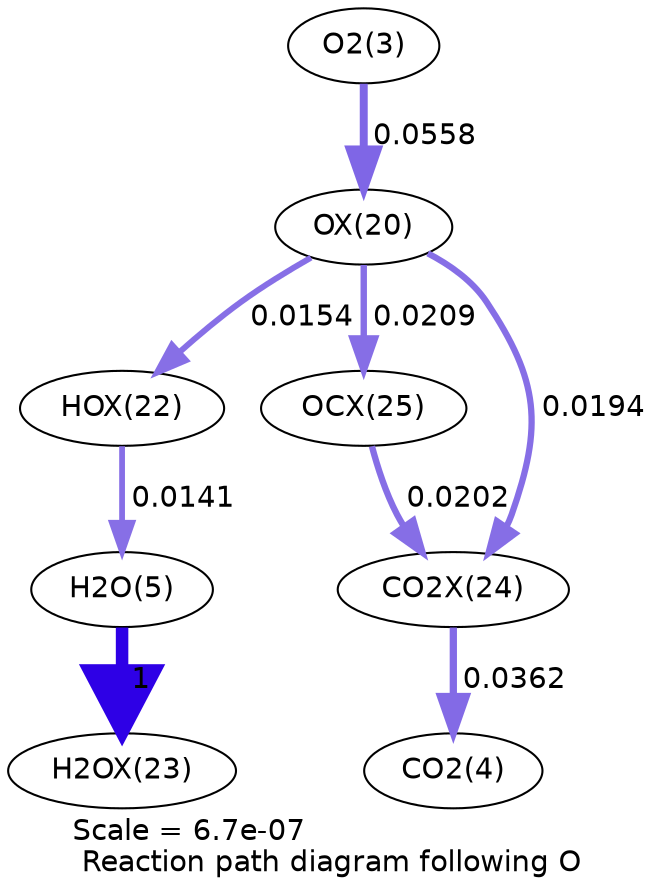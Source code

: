 digraph reaction_paths {
center=1;
s5 -> s23[fontname="Helvetica", penwidth=3.82, arrowsize=1.91, color="0.7, 0.556, 0.9"
, label=" 0.0558"];
s23 -> s25[fontname="Helvetica", penwidth=2.85, arrowsize=1.42, color="0.7, 0.515, 0.9"
, label=" 0.0154"];
s23 -> s28[fontname="Helvetica", penwidth=3.08, arrowsize=1.54, color="0.7, 0.521, 0.9"
, label=" 0.0209"];
s23 -> s27[fontname="Helvetica", penwidth=3.02, arrowsize=1.51, color="0.7, 0.519, 0.9"
, label=" 0.0194"];
s25 -> s7[fontname="Helvetica", penwidth=2.78, arrowsize=1.39, color="0.7, 0.514, 0.9"
, label=" 0.0141"];
s7 -> s26[fontname="Helvetica", penwidth=6, arrowsize=3, color="0.7, 1.5, 0.9"
, label=" 1"];
s28 -> s27[fontname="Helvetica", penwidth=3.06, arrowsize=1.53, color="0.7, 0.52, 0.9"
, label=" 0.0202"];
s27 -> s6[fontname="Helvetica", penwidth=3.49, arrowsize=1.75, color="0.7, 0.536, 0.9"
, label=" 0.0362"];
s5 [ fontname="Helvetica", label="O2(3)"];
s6 [ fontname="Helvetica", label="CO2(4)"];
s7 [ fontname="Helvetica", label="H2O(5)"];
s23 [ fontname="Helvetica", label="OX(20)"];
s25 [ fontname="Helvetica", label="HOX(22)"];
s26 [ fontname="Helvetica", label="H2OX(23)"];
s27 [ fontname="Helvetica", label="CO2X(24)"];
s28 [ fontname="Helvetica", label="OCX(25)"];
 label = "Scale = 6.7e-07\l Reaction path diagram following O";
 fontname = "Helvetica";
}
